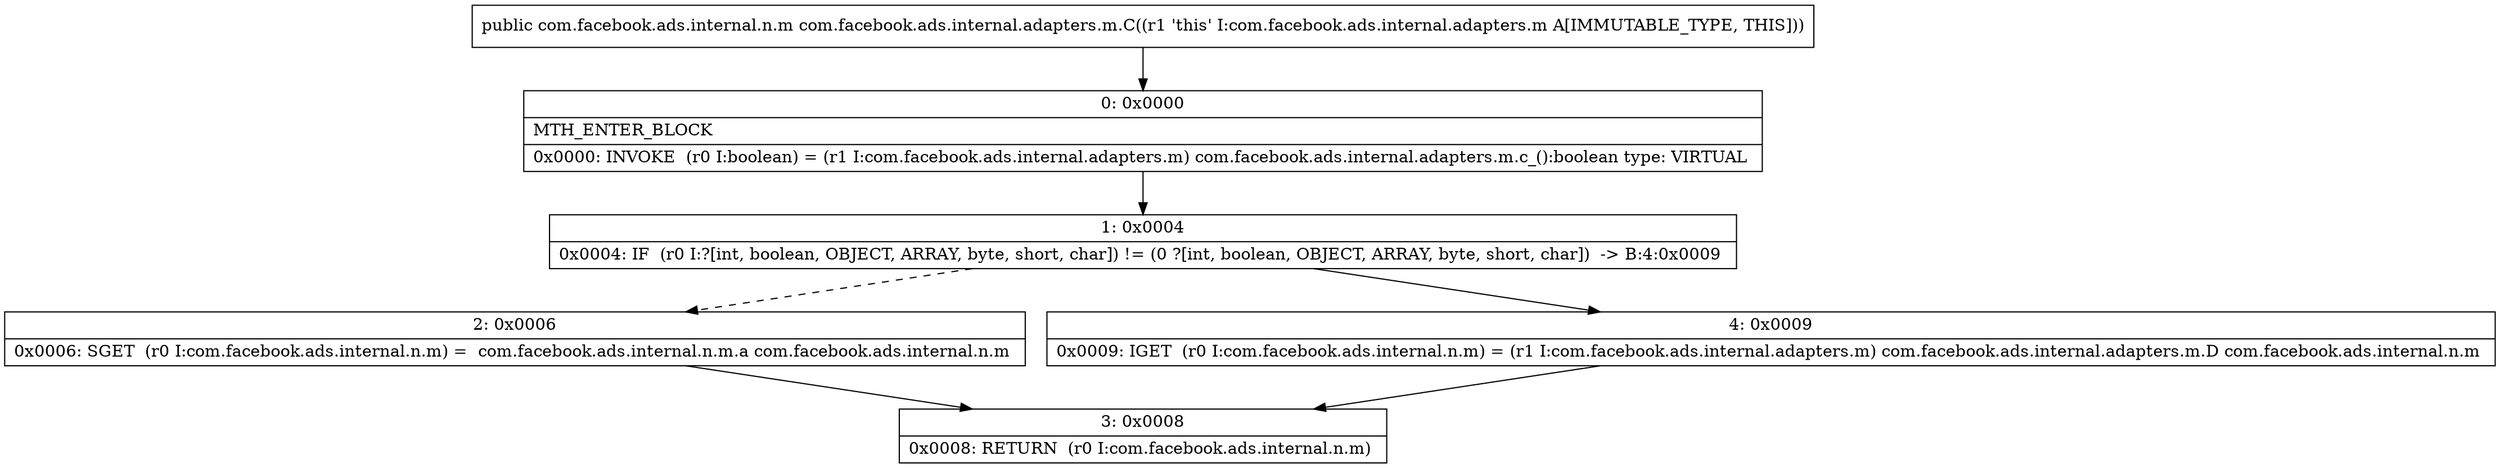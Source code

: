 digraph "CFG forcom.facebook.ads.internal.adapters.m.C()Lcom\/facebook\/ads\/internal\/n\/m;" {
Node_0 [shape=record,label="{0\:\ 0x0000|MTH_ENTER_BLOCK\l|0x0000: INVOKE  (r0 I:boolean) = (r1 I:com.facebook.ads.internal.adapters.m) com.facebook.ads.internal.adapters.m.c_():boolean type: VIRTUAL \l}"];
Node_1 [shape=record,label="{1\:\ 0x0004|0x0004: IF  (r0 I:?[int, boolean, OBJECT, ARRAY, byte, short, char]) != (0 ?[int, boolean, OBJECT, ARRAY, byte, short, char])  \-\> B:4:0x0009 \l}"];
Node_2 [shape=record,label="{2\:\ 0x0006|0x0006: SGET  (r0 I:com.facebook.ads.internal.n.m) =  com.facebook.ads.internal.n.m.a com.facebook.ads.internal.n.m \l}"];
Node_3 [shape=record,label="{3\:\ 0x0008|0x0008: RETURN  (r0 I:com.facebook.ads.internal.n.m) \l}"];
Node_4 [shape=record,label="{4\:\ 0x0009|0x0009: IGET  (r0 I:com.facebook.ads.internal.n.m) = (r1 I:com.facebook.ads.internal.adapters.m) com.facebook.ads.internal.adapters.m.D com.facebook.ads.internal.n.m \l}"];
MethodNode[shape=record,label="{public com.facebook.ads.internal.n.m com.facebook.ads.internal.adapters.m.C((r1 'this' I:com.facebook.ads.internal.adapters.m A[IMMUTABLE_TYPE, THIS])) }"];
MethodNode -> Node_0;
Node_0 -> Node_1;
Node_1 -> Node_2[style=dashed];
Node_1 -> Node_4;
Node_2 -> Node_3;
Node_4 -> Node_3;
}

